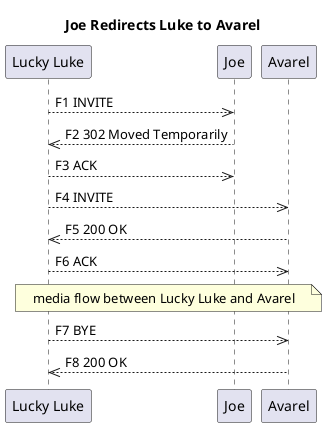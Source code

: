 @startuml

title Joe Redirects Luke to Avarel

participant "Lucky Luke"

"Lucky Luke" -->> Joe: F1 INVITE
Joe -->> "Lucky Luke": F2 302 Moved Temporarily
"Lucky Luke" -->> Joe: F3 ACK

"Lucky Luke" -->> Avarel: F4 INVITE
Avarel -->> "Lucky Luke": F5 200 OK
"Lucky Luke" -->> Avarel: F6 ACK

note over "Lucky Luke",Avarel
media flow between Lucky Luke and Avarel
end note

"Lucky Luke" -->> Avarel: F7 BYE
Avarel -->> "Lucky Luke": F8 200 OK


@enduml